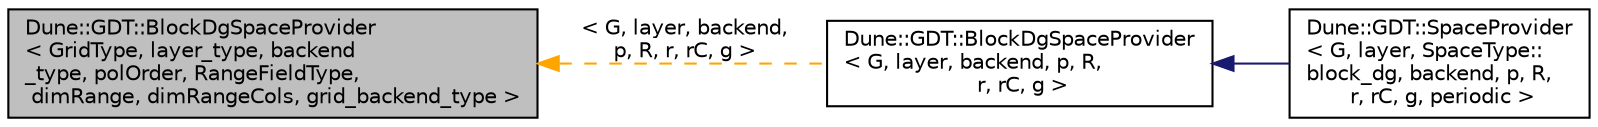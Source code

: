 digraph "Dune::GDT::BlockDgSpaceProvider&lt; GridType, layer_type, backend_type, polOrder, RangeFieldType, dimRange, dimRangeCols, grid_backend_type &gt;"
{
  edge [fontname="Helvetica",fontsize="10",labelfontname="Helvetica",labelfontsize="10"];
  node [fontname="Helvetica",fontsize="10",shape=record];
  rankdir="LR";
  Node0 [label="Dune::GDT::BlockDgSpaceProvider\l\< GridType, layer_type, backend\l_type, polOrder, RangeFieldType,\l dimRange, dimRangeCols, grid_backend_type \>",height=0.2,width=0.4,color="black", fillcolor="grey75", style="filled", fontcolor="black"];
  Node0 -> Node1 [dir="back",color="orange",fontsize="10",style="dashed",label=" \< G, layer, backend,\l p, R, r, rC, g \>" ,fontname="Helvetica"];
  Node1 [label="Dune::GDT::BlockDgSpaceProvider\l\< G, layer, backend, p, R,\l r, rC, g \>",height=0.2,width=0.4,color="black", fillcolor="white", style="filled",URL="$a02640.html"];
  Node1 -> Node2 [dir="back",color="midnightblue",fontsize="10",style="solid",fontname="Helvetica"];
  Node2 [label="Dune::GDT::SpaceProvider\l\< G, layer, SpaceType::\lblock_dg, backend, p, R,\l r, rC, g, periodic \>",height=0.2,width=0.4,color="black", fillcolor="white", style="filled",URL="$a02964.html"];
}
